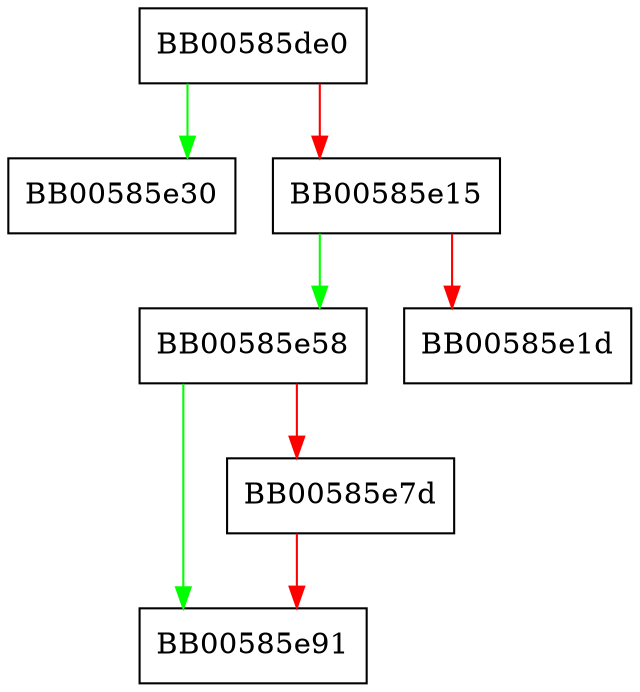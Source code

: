 digraph ossl_x509_algor_is_sm2 {
  node [shape="box"];
  graph [splines=ortho];
  BB00585de0 -> BB00585e30 [color="green"];
  BB00585de0 -> BB00585e15 [color="red"];
  BB00585e15 -> BB00585e58 [color="green"];
  BB00585e15 -> BB00585e1d [color="red"];
  BB00585e58 -> BB00585e91 [color="green"];
  BB00585e58 -> BB00585e7d [color="red"];
  BB00585e7d -> BB00585e91 [color="red"];
}